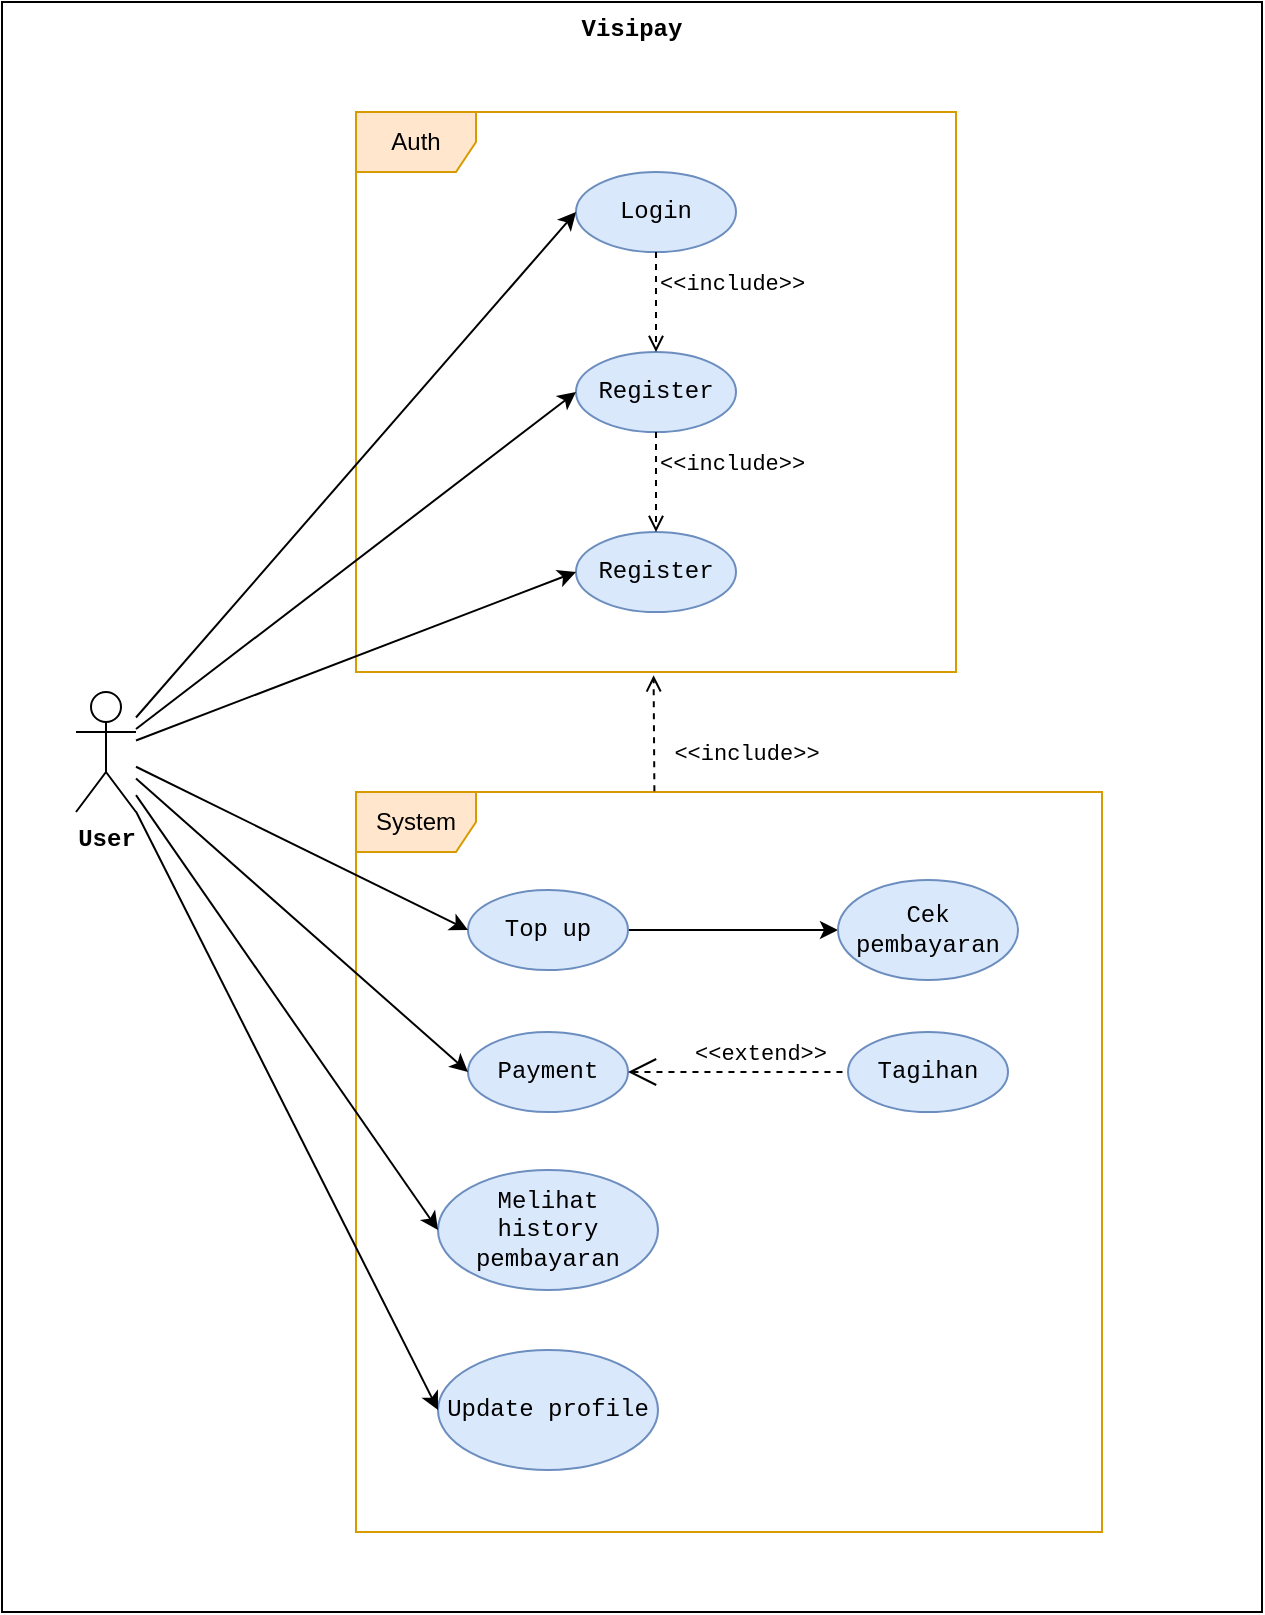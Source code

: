 <mxfile>
    <diagram id="E3wJx75sWxEr6Bw6gObw" name="Use Case">
        <mxGraphModel dx="2353" dy="1791" grid="1" gridSize="10" guides="1" tooltips="1" connect="1" arrows="1" fold="1" page="1" pageScale="1" pageWidth="850" pageHeight="1100" math="0" shadow="0">
            <root>
                <mxCell id="0"/>
                <mxCell id="1" parent="0"/>
                <mxCell id="26" value="Visipay" style="shape=rect;html=1;verticalAlign=top;fontStyle=1;whiteSpace=wrap;align=center;fontFamily=Courier New;" parent="1" vertex="1">
                    <mxGeometry x="110" y="130" width="630" height="805" as="geometry"/>
                </mxCell>
                <mxCell id="35" value="Auth" style="shape=umlFrame;whiteSpace=wrap;html=1;fillColor=#ffe6cc;strokeColor=#d79b00;" vertex="1" parent="1">
                    <mxGeometry x="287" y="185" width="300" height="280" as="geometry"/>
                </mxCell>
                <mxCell id="36" value="Login" style="ellipse;whiteSpace=wrap;html=1;fontFamily=Courier New;fillColor=#dae8fc;strokeColor=#6c8ebf;" vertex="1" parent="1">
                    <mxGeometry x="397" y="215" width="80" height="40" as="geometry"/>
                </mxCell>
                <mxCell id="37" value="Register" style="ellipse;whiteSpace=wrap;html=1;fontFamily=Courier New;fillColor=#dae8fc;strokeColor=#6c8ebf;" vertex="1" parent="1">
                    <mxGeometry x="397" y="305" width="80" height="40" as="geometry"/>
                </mxCell>
                <mxCell id="38" value="Register" style="ellipse;whiteSpace=wrap;html=1;fontFamily=Courier New;fillColor=#dae8fc;strokeColor=#6c8ebf;" vertex="1" parent="1">
                    <mxGeometry x="397" y="395" width="80" height="40" as="geometry"/>
                </mxCell>
                <mxCell id="39" value="&amp;lt;&amp;lt;include&amp;gt;&amp;gt;" style="edgeStyle=none;html=1;endArrow=open;verticalAlign=bottom;dashed=1;labelBackgroundColor=none;fontFamily=Courier New;exitX=0.5;exitY=1;exitDx=0;exitDy=0;entryX=0.5;entryY=0;entryDx=0;entryDy=0;align=left;" edge="1" parent="1" source="36" target="37">
                    <mxGeometry width="160" relative="1" as="geometry">
                        <mxPoint x="267" y="15" as="sourcePoint"/>
                        <mxPoint x="267" y="75" as="targetPoint"/>
                        <Array as="points"/>
                    </mxGeometry>
                </mxCell>
                <mxCell id="40" value="&amp;lt;&amp;lt;include&amp;gt;&amp;gt;" style="edgeStyle=none;html=1;endArrow=open;verticalAlign=bottom;dashed=1;labelBackgroundColor=none;fontFamily=Courier New;exitX=0.5;exitY=1;exitDx=0;exitDy=0;entryX=0.5;entryY=0;entryDx=0;entryDy=0;align=left;" edge="1" parent="1" source="37" target="38">
                    <mxGeometry width="160" relative="1" as="geometry">
                        <mxPoint x="447" y="265" as="sourcePoint"/>
                        <mxPoint x="447" y="315" as="targetPoint"/>
                        <Array as="points"/>
                    </mxGeometry>
                </mxCell>
                <mxCell id="41" value="System" style="shape=umlFrame;whiteSpace=wrap;html=1;fillColor=#ffe6cc;strokeColor=#d79b00;" vertex="1" parent="1">
                    <mxGeometry x="287" y="525" width="373" height="370" as="geometry"/>
                </mxCell>
                <mxCell id="42" value="&amp;lt;&amp;lt;include&amp;gt;&amp;gt;" style="edgeStyle=none;html=1;endArrow=open;verticalAlign=top;dashed=1;labelBackgroundColor=none;fontFamily=Courier New;align=center;entryX=0.496;entryY=1.006;entryDx=0;entryDy=0;entryPerimeter=0;exitX=0.4;exitY=-0.001;exitDx=0;exitDy=0;exitPerimeter=0;" edge="1" parent="1" source="41" target="35">
                    <mxGeometry x="0.066" y="-46" width="160" relative="1" as="geometry">
                        <mxPoint x="407" y="495" as="sourcePoint"/>
                        <mxPoint x="441" y="487" as="targetPoint"/>
                        <Array as="points"/>
                        <mxPoint as="offset"/>
                    </mxGeometry>
                </mxCell>
                <mxCell id="45" style="edgeStyle=none;html=1;entryX=0;entryY=0.5;entryDx=0;entryDy=0;" edge="1" parent="1" source="43" target="44">
                    <mxGeometry relative="1" as="geometry"/>
                </mxCell>
                <mxCell id="43" value="Top up" style="ellipse;whiteSpace=wrap;html=1;fontFamily=Courier New;fillColor=#dae8fc;strokeColor=#6c8ebf;" vertex="1" parent="1">
                    <mxGeometry x="343" y="574" width="80" height="40" as="geometry"/>
                </mxCell>
                <mxCell id="44" value="Cek pembayaran" style="ellipse;whiteSpace=wrap;html=1;fontFamily=Courier New;fillColor=#dae8fc;strokeColor=#6c8ebf;" vertex="1" parent="1">
                    <mxGeometry x="528" y="569" width="90" height="50" as="geometry"/>
                </mxCell>
                <mxCell id="46" value="Payment" style="ellipse;whiteSpace=wrap;html=1;fontFamily=Courier New;fillColor=#dae8fc;strokeColor=#6c8ebf;" vertex="1" parent="1">
                    <mxGeometry x="343" y="645" width="80" height="40" as="geometry"/>
                </mxCell>
                <mxCell id="47" value="Tagihan" style="ellipse;whiteSpace=wrap;html=1;fontFamily=Courier New;fillColor=#dae8fc;strokeColor=#6c8ebf;" vertex="1" parent="1">
                    <mxGeometry x="533" y="645" width="80" height="40" as="geometry"/>
                </mxCell>
                <mxCell id="48" value="&amp;lt;&amp;lt;extend&amp;gt;&amp;gt;" style="edgeStyle=none;html=1;startArrow=open;endArrow=none;startSize=12;verticalAlign=bottom;dashed=1;labelBackgroundColor=none;fontFamily=Courier New;entryX=0;entryY=0.5;entryDx=0;entryDy=0;exitX=1;exitY=0.5;exitDx=0;exitDy=0;" edge="1" parent="1" source="46" target="47">
                    <mxGeometry x="0.2" width="160" relative="1" as="geometry">
                        <mxPoint x="398" y="715" as="sourcePoint"/>
                        <mxPoint x="498" y="715" as="targetPoint"/>
                        <mxPoint as="offset"/>
                    </mxGeometry>
                </mxCell>
                <mxCell id="49" value="Melihat history pembayaran" style="ellipse;whiteSpace=wrap;html=1;fontFamily=Courier New;fillColor=#dae8fc;strokeColor=#6c8ebf;" vertex="1" parent="1">
                    <mxGeometry x="328" y="714" width="110" height="60" as="geometry"/>
                </mxCell>
                <mxCell id="50" value="Update profile" style="ellipse;whiteSpace=wrap;html=1;fontFamily=Courier New;fillColor=#dae8fc;strokeColor=#6c8ebf;" vertex="1" parent="1">
                    <mxGeometry x="328" y="804" width="110" height="60" as="geometry"/>
                </mxCell>
                <mxCell id="52" style="edgeStyle=none;html=1;entryX=0;entryY=0.5;entryDx=0;entryDy=0;" edge="1" parent="1" source="51" target="36">
                    <mxGeometry relative="1" as="geometry"/>
                </mxCell>
                <mxCell id="53" style="edgeStyle=none;html=1;entryX=0;entryY=0.5;entryDx=0;entryDy=0;" edge="1" parent="1" source="51" target="37">
                    <mxGeometry relative="1" as="geometry"/>
                </mxCell>
                <mxCell id="54" style="edgeStyle=none;html=1;entryX=0;entryY=0.5;entryDx=0;entryDy=0;" edge="1" parent="1" source="51" target="38">
                    <mxGeometry relative="1" as="geometry"/>
                </mxCell>
                <mxCell id="55" style="edgeStyle=none;html=1;entryX=0;entryY=0.5;entryDx=0;entryDy=0;" edge="1" parent="1" source="51" target="43">
                    <mxGeometry relative="1" as="geometry"/>
                </mxCell>
                <mxCell id="56" style="edgeStyle=none;html=1;entryX=0;entryY=0.5;entryDx=0;entryDy=0;" edge="1" parent="1" source="51" target="46">
                    <mxGeometry relative="1" as="geometry"/>
                </mxCell>
                <mxCell id="57" style="edgeStyle=none;html=1;entryX=0;entryY=0.5;entryDx=0;entryDy=0;" edge="1" parent="1" source="51" target="49">
                    <mxGeometry relative="1" as="geometry"/>
                </mxCell>
                <mxCell id="58" style="edgeStyle=none;html=1;entryX=0;entryY=0.5;entryDx=0;entryDy=0;" edge="1" parent="1" source="51" target="50">
                    <mxGeometry relative="1" as="geometry"/>
                </mxCell>
                <mxCell id="51" value="User" style="shape=umlActor;html=1;verticalLabelPosition=bottom;verticalAlign=top;align=center;fontFamily=Courier New;fontStyle=1" vertex="1" parent="1">
                    <mxGeometry x="147" y="475" width="30" height="60" as="geometry"/>
                </mxCell>
            </root>
        </mxGraphModel>
    </diagram>
    <diagram id="qzzbimpYhFWk4H2u6o1g" name="New">
        <mxGraphModel dx="883" dy="672" grid="1" gridSize="10" guides="1" tooltips="1" connect="1" arrows="1" fold="1" page="1" pageScale="1" pageWidth="850" pageHeight="1100" math="0" shadow="0">
            <root>
                <mxCell id="0"/>
                <mxCell id="1" parent="0"/>
                <mxCell id="8bg1od0Wv6WVtFkSav_B-1" value="Visipay" style="shape=rect;html=1;verticalAlign=top;fontStyle=1;whiteSpace=wrap;align=center;fontFamily=Courier New;" parent="1" vertex="1">
                    <mxGeometry x="200" y="70" width="540" height="430" as="geometry"/>
                </mxCell>
                <mxCell id="8bg1od0Wv6WVtFkSav_B-2" style="edgeStyle=none;html=1;entryX=0;entryY=0.5;entryDx=0;entryDy=0;fontFamily=Courier New;" parent="1" source="8bg1od0Wv6WVtFkSav_B-6" target="8bg1od0Wv6WVtFkSav_B-7" edge="1">
                    <mxGeometry relative="1" as="geometry"/>
                </mxCell>
                <mxCell id="8bg1od0Wv6WVtFkSav_B-3" style="edgeStyle=none;html=1;entryX=0;entryY=0.5;entryDx=0;entryDy=0;fontFamily=Courier New;" parent="1" source="8bg1od0Wv6WVtFkSav_B-6" target="8bg1od0Wv6WVtFkSav_B-8" edge="1">
                    <mxGeometry relative="1" as="geometry"/>
                </mxCell>
                <mxCell id="8bg1od0Wv6WVtFkSav_B-4" style="edgeStyle=none;html=1;entryX=0;entryY=0.5;entryDx=0;entryDy=0;fontFamily=Courier New;" parent="1" source="8bg1od0Wv6WVtFkSav_B-6" target="8bg1od0Wv6WVtFkSav_B-14" edge="1">
                    <mxGeometry relative="1" as="geometry"/>
                </mxCell>
                <mxCell id="8bg1od0Wv6WVtFkSav_B-5" style="edgeStyle=none;html=1;entryX=0;entryY=0.5;entryDx=0;entryDy=0;fontFamily=Courier New;" parent="1" source="8bg1od0Wv6WVtFkSav_B-6" target="8bg1od0Wv6WVtFkSav_B-19" edge="1">
                    <mxGeometry relative="1" as="geometry">
                        <mxPoint x="430" y="140" as="targetPoint"/>
                    </mxGeometry>
                </mxCell>
                <mxCell id="LAuD9YzFUiSwkG_j6ZGl-2" style="edgeStyle=none;html=1;entryX=0;entryY=0.5;entryDx=0;entryDy=0;" edge="1" parent="1" source="8bg1od0Wv6WVtFkSav_B-6" target="LAuD9YzFUiSwkG_j6ZGl-1">
                    <mxGeometry relative="1" as="geometry"/>
                </mxCell>
                <mxCell id="8bg1od0Wv6WVtFkSav_B-6" value="User" style="shape=umlActor;html=1;verticalLabelPosition=bottom;verticalAlign=top;align=center;fontFamily=Courier New;fontStyle=1" parent="1" vertex="1">
                    <mxGeometry x="130" y="210" width="30" height="60" as="geometry"/>
                </mxCell>
                <mxCell id="8bg1od0Wv6WVtFkSav_B-7" value="Login" style="ellipse;whiteSpace=wrap;html=1;fontFamily=Courier New;fillColor=#dae8fc;strokeColor=#6c8ebf;" parent="1" vertex="1">
                    <mxGeometry x="250" y="310" width="80" height="40" as="geometry"/>
                </mxCell>
                <mxCell id="8bg1od0Wv6WVtFkSav_B-8" value="Register" style="ellipse;whiteSpace=wrap;html=1;fontFamily=Courier New;fillColor=#dae8fc;strokeColor=#6c8ebf;" parent="1" vertex="1">
                    <mxGeometry x="250" y="410" width="80" height="40" as="geometry"/>
                </mxCell>
                <mxCell id="8bg1od0Wv6WVtFkSav_B-9" style="edgeStyle=none;html=1;entryX=0;entryY=0.5;entryDx=0;entryDy=0;fontFamily=Courier New;" parent="1" target="8bg1od0Wv6WVtFkSav_B-10" edge="1">
                    <mxGeometry relative="1" as="geometry">
                        <mxPoint x="510.0" y="241" as="sourcePoint"/>
                    </mxGeometry>
                </mxCell>
                <mxCell id="8bg1od0Wv6WVtFkSav_B-10" value="Cek Status Top up" style="ellipse;whiteSpace=wrap;html=1;fontFamily=Courier New;fillColor=#dae8fc;strokeColor=#6c8ebf;" parent="1" vertex="1">
                    <mxGeometry x="601" y="216.5" width="98" height="49" as="geometry"/>
                </mxCell>
                <mxCell id="8bg1od0Wv6WVtFkSav_B-11" value="&amp;lt;&amp;lt;include&amp;gt;&amp;gt;" style="edgeStyle=none;html=1;endArrow=open;verticalAlign=bottom;dashed=1;labelBackgroundColor=none;fontFamily=Courier New;exitX=0.5;exitY=1;exitDx=0;exitDy=0;entryX=0.5;entryY=0;entryDx=0;entryDy=0;align=left;" parent="1" source="8bg1od0Wv6WVtFkSav_B-7" target="8bg1od0Wv6WVtFkSav_B-8" edge="1">
                    <mxGeometry width="160" relative="1" as="geometry">
                        <mxPoint x="320" y="390" as="sourcePoint"/>
                        <mxPoint x="480" y="390" as="targetPoint"/>
                        <Array as="points"/>
                    </mxGeometry>
                </mxCell>
                <mxCell id="8bg1od0Wv6WVtFkSav_B-14" value="Payment" style="ellipse;whiteSpace=wrap;html=1;fontFamily=Courier New;fillColor=#dae8fc;strokeColor=#6c8ebf;" parent="1" vertex="1">
                    <mxGeometry x="430" y="310" width="80" height="40" as="geometry"/>
                </mxCell>
                <mxCell id="8bg1od0Wv6WVtFkSav_B-15" value="Tagihan" style="ellipse;whiteSpace=wrap;html=1;fontFamily=Courier New;fillColor=#dae8fc;strokeColor=#6c8ebf;" parent="1" vertex="1">
                    <mxGeometry x="610" y="310" width="80" height="40" as="geometry"/>
                </mxCell>
                <mxCell id="8bg1od0Wv6WVtFkSav_B-16" value="&amp;lt;&amp;lt;extend&amp;gt;&amp;gt;" style="edgeStyle=none;html=1;startArrow=open;endArrow=none;startSize=12;verticalAlign=bottom;dashed=1;labelBackgroundColor=none;fontFamily=Courier New;entryX=0;entryY=0.5;entryDx=0;entryDy=0;exitX=1;exitY=0.5;exitDx=0;exitDy=0;" parent="1" source="8bg1od0Wv6WVtFkSav_B-14" target="8bg1od0Wv6WVtFkSav_B-15" edge="1">
                    <mxGeometry width="160" relative="1" as="geometry">
                        <mxPoint x="380" y="360" as="sourcePoint"/>
                        <mxPoint x="540" y="360" as="targetPoint"/>
                    </mxGeometry>
                </mxCell>
                <mxCell id="8bg1od0Wv6WVtFkSav_B-17" value="&amp;lt;&amp;lt;include&amp;gt;&amp;gt;" style="edgeStyle=none;html=1;endArrow=open;verticalAlign=top;dashed=1;labelBackgroundColor=none;fontFamily=Courier New;exitX=0;exitY=0.5;exitDx=0;exitDy=0;entryX=1;entryY=0.5;entryDx=0;entryDy=0;align=center;" parent="1" source="8bg1od0Wv6WVtFkSav_B-14" target="8bg1od0Wv6WVtFkSav_B-7" edge="1">
                    <mxGeometry width="160" relative="1" as="geometry">
                        <mxPoint x="300" y="360" as="sourcePoint"/>
                        <mxPoint x="300" y="420" as="targetPoint"/>
                        <Array as="points"/>
                    </mxGeometry>
                </mxCell>
                <mxCell id="8bg1od0Wv6WVtFkSav_B-18" value="&amp;lt;&amp;lt;include&amp;gt;&amp;gt;" style="edgeStyle=none;html=1;endArrow=open;verticalAlign=bottom;dashed=1;labelBackgroundColor=none;fontFamily=Courier New;exitX=0;exitY=0.5;exitDx=0;exitDy=0;entryX=1;entryY=0;entryDx=0;entryDy=0;align=right;" parent="1" source="8bg1od0Wv6WVtFkSav_B-19" target="8bg1od0Wv6WVtFkSav_B-7" edge="1">
                    <mxGeometry width="160" relative="1" as="geometry">
                        <mxPoint x="430" y="140" as="sourcePoint"/>
                        <mxPoint x="340" y="340" as="targetPoint"/>
                        <Array as="points"/>
                    </mxGeometry>
                </mxCell>
                <mxCell id="8bg1od0Wv6WVtFkSav_B-19" value="Top up" style="ellipse;whiteSpace=wrap;html=1;fontFamily=Courier New;fillColor=#dae8fc;strokeColor=#6c8ebf;" parent="1" vertex="1">
                    <mxGeometry x="430" y="221" width="80" height="40" as="geometry"/>
                </mxCell>
                <mxCell id="LAuD9YzFUiSwkG_j6ZGl-1" value="Transaction History" style="ellipse;whiteSpace=wrap;html=1;fontFamily=Courier New;fillColor=#dae8fc;strokeColor=#6c8ebf;" vertex="1" parent="1">
                    <mxGeometry x="420" y="120" width="100" height="50" as="geometry"/>
                </mxCell>
                <mxCell id="LAuD9YzFUiSwkG_j6ZGl-3" value="&amp;lt;&amp;lt;include&amp;gt;&amp;gt;" style="edgeStyle=none;html=1;endArrow=open;verticalAlign=bottom;dashed=1;labelBackgroundColor=none;fontFamily=Courier New;exitX=0;exitY=0.5;exitDx=0;exitDy=0;entryX=0.5;entryY=0;entryDx=0;entryDy=0;align=right;" edge="1" parent="1" source="LAuD9YzFUiSwkG_j6ZGl-1" target="8bg1od0Wv6WVtFkSav_B-7">
                    <mxGeometry width="160" relative="1" as="geometry">
                        <mxPoint x="440" y="251" as="sourcePoint"/>
                        <mxPoint x="300" y="320" as="targetPoint"/>
                        <Array as="points"/>
                    </mxGeometry>
                </mxCell>
            </root>
        </mxGraphModel>
    </diagram>
</mxfile>